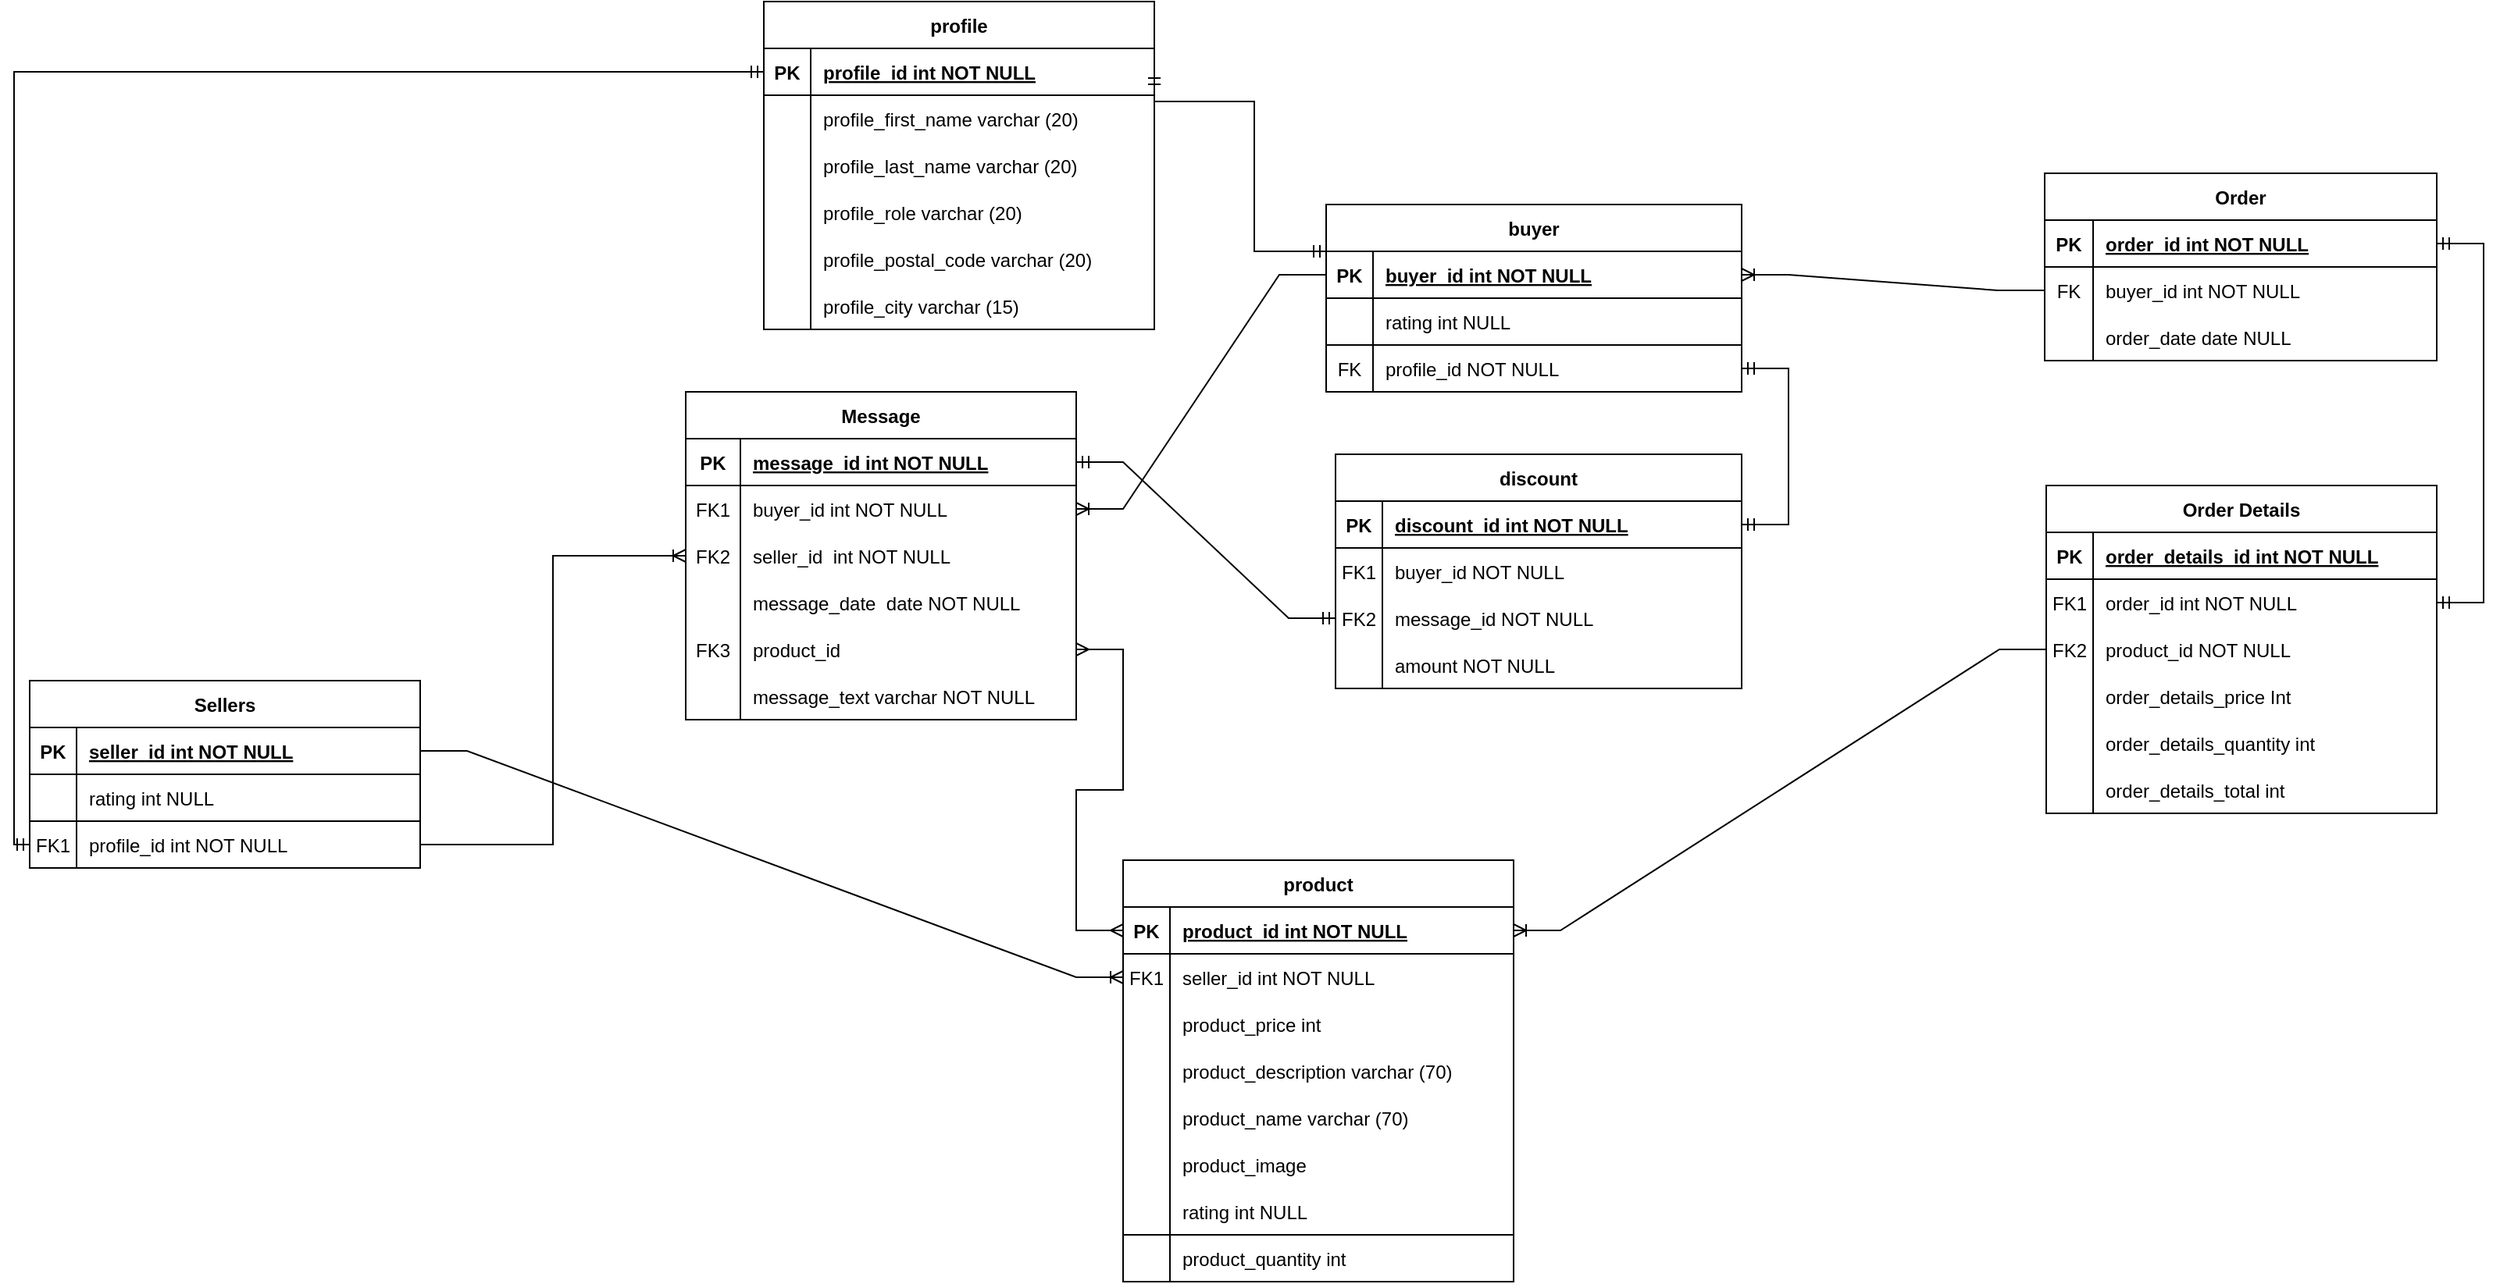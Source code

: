 <mxfile version="20.3.0" type="device"><diagram id="ewsd9okwAeG_0EDuQO_F" name="Page-1"><mxGraphModel dx="2234" dy="879" grid="1" gridSize="10" guides="1" tooltips="1" connect="1" arrows="1" fold="1" page="1" pageScale="1" pageWidth="850" pageHeight="1100" math="0" shadow="0" extFonts="Permanent Marker^https://fonts.googleapis.com/css?family=Permanent+Marker"><root><mxCell id="0"/><mxCell id="1" parent="0"/><mxCell id="FmV2JUPuPhBurT6Kv4lT-9" value="Sellers" style="shape=table;startSize=30;container=1;collapsible=1;childLayout=tableLayout;fixedRows=1;rowLines=0;fontStyle=1;align=center;resizeLast=1;" parent="1" vertex="1"><mxGeometry x="-270" y="505" width="250" height="120" as="geometry"/></mxCell><mxCell id="FmV2JUPuPhBurT6Kv4lT-10" value="" style="shape=partialRectangle;collapsible=0;dropTarget=0;pointerEvents=0;fillColor=none;points=[[0,0.5],[1,0.5]];portConstraint=eastwest;top=0;left=0;right=0;bottom=1;" parent="FmV2JUPuPhBurT6Kv4lT-9" vertex="1"><mxGeometry y="30" width="250" height="30" as="geometry"/></mxCell><mxCell id="FmV2JUPuPhBurT6Kv4lT-11" value="PK" style="shape=partialRectangle;overflow=hidden;connectable=0;fillColor=none;top=0;left=0;bottom=0;right=0;fontStyle=1;" parent="FmV2JUPuPhBurT6Kv4lT-10" vertex="1"><mxGeometry width="30" height="30" as="geometry"><mxRectangle width="30" height="30" as="alternateBounds"/></mxGeometry></mxCell><mxCell id="FmV2JUPuPhBurT6Kv4lT-12" value="seller_id int NOT NULL " style="shape=partialRectangle;overflow=hidden;connectable=0;fillColor=none;top=0;left=0;bottom=0;right=0;align=left;spacingLeft=6;fontStyle=5;" parent="FmV2JUPuPhBurT6Kv4lT-10" vertex="1"><mxGeometry x="30" width="220" height="30" as="geometry"><mxRectangle width="220" height="30" as="alternateBounds"/></mxGeometry></mxCell><mxCell id="vCNhQcTGJWgfDGZLUgyP-49" value="" style="shape=tableRow;horizontal=0;startSize=0;swimlaneHead=0;swimlaneBody=0;fillColor=none;collapsible=0;dropTarget=0;points=[[0,0.5],[1,0.5]];portConstraint=eastwest;top=0;left=0;right=0;bottom=1;" vertex="1" parent="FmV2JUPuPhBurT6Kv4lT-9"><mxGeometry y="60" width="250" height="30" as="geometry"/></mxCell><mxCell id="vCNhQcTGJWgfDGZLUgyP-50" value="" style="shape=partialRectangle;connectable=0;fillColor=none;top=0;left=0;bottom=0;right=0;fontStyle=1;overflow=hidden;" vertex="1" parent="vCNhQcTGJWgfDGZLUgyP-49"><mxGeometry width="30" height="30" as="geometry"><mxRectangle width="30" height="30" as="alternateBounds"/></mxGeometry></mxCell><mxCell id="vCNhQcTGJWgfDGZLUgyP-51" value="rating int NULL" style="shape=partialRectangle;connectable=0;fillColor=none;top=0;left=0;bottom=0;right=0;align=left;spacingLeft=6;fontStyle=0;overflow=hidden;" vertex="1" parent="vCNhQcTGJWgfDGZLUgyP-49"><mxGeometry x="30" width="220" height="30" as="geometry"><mxRectangle width="220" height="30" as="alternateBounds"/></mxGeometry></mxCell><mxCell id="FmV2JUPuPhBurT6Kv4lT-13" value="" style="shape=partialRectangle;collapsible=0;dropTarget=0;pointerEvents=0;fillColor=none;points=[[0,0.5],[1,0.5]];portConstraint=eastwest;top=0;left=0;right=0;bottom=0;" parent="FmV2JUPuPhBurT6Kv4lT-9" vertex="1"><mxGeometry y="90" width="250" height="30" as="geometry"/></mxCell><mxCell id="FmV2JUPuPhBurT6Kv4lT-14" value="FK1" style="shape=partialRectangle;overflow=hidden;connectable=0;fillColor=none;top=0;left=0;bottom=0;right=0;" parent="FmV2JUPuPhBurT6Kv4lT-13" vertex="1"><mxGeometry width="30" height="30" as="geometry"><mxRectangle width="30" height="30" as="alternateBounds"/></mxGeometry></mxCell><mxCell id="FmV2JUPuPhBurT6Kv4lT-15" value="profile_id int NOT NULL" style="shape=partialRectangle;overflow=hidden;connectable=0;fillColor=none;top=0;left=0;bottom=0;right=0;align=left;spacingLeft=6;" parent="FmV2JUPuPhBurT6Kv4lT-13" vertex="1"><mxGeometry x="30" width="220" height="30" as="geometry"><mxRectangle width="220" height="30" as="alternateBounds"/></mxGeometry></mxCell><mxCell id="FmV2JUPuPhBurT6Kv4lT-25" value="Order" style="shape=table;startSize=30;container=1;collapsible=1;childLayout=tableLayout;fixedRows=1;rowLines=0;fontStyle=1;align=center;resizeLast=1;" parent="1" vertex="1"><mxGeometry x="1020" y="180" width="251" height="120" as="geometry"/></mxCell><mxCell id="FmV2JUPuPhBurT6Kv4lT-26" value="" style="shape=partialRectangle;collapsible=0;dropTarget=0;pointerEvents=0;fillColor=none;points=[[0,0.5],[1,0.5]];portConstraint=eastwest;top=0;left=0;right=0;bottom=1;" parent="FmV2JUPuPhBurT6Kv4lT-25" vertex="1"><mxGeometry y="30" width="251" height="30" as="geometry"/></mxCell><mxCell id="FmV2JUPuPhBurT6Kv4lT-27" value="PK" style="shape=partialRectangle;overflow=hidden;connectable=0;fillColor=none;top=0;left=0;bottom=0;right=0;fontStyle=1;" parent="FmV2JUPuPhBurT6Kv4lT-26" vertex="1"><mxGeometry width="31" height="30" as="geometry"><mxRectangle width="31" height="30" as="alternateBounds"/></mxGeometry></mxCell><mxCell id="FmV2JUPuPhBurT6Kv4lT-28" value="order_id int NOT NULL " style="shape=partialRectangle;overflow=hidden;connectable=0;fillColor=none;top=0;left=0;bottom=0;right=0;align=left;spacingLeft=6;fontStyle=5;" parent="FmV2JUPuPhBurT6Kv4lT-26" vertex="1"><mxGeometry x="31" width="220" height="30" as="geometry"><mxRectangle width="220" height="30" as="alternateBounds"/></mxGeometry></mxCell><mxCell id="hmLyhS4PEvPMnuB25apa-54" value="" style="shape=tableRow;horizontal=0;startSize=0;swimlaneHead=0;swimlaneBody=0;fillColor=none;collapsible=0;dropTarget=0;points=[[0,0.5],[1,0.5]];portConstraint=eastwest;top=0;left=0;right=0;bottom=0;" parent="FmV2JUPuPhBurT6Kv4lT-25" vertex="1"><mxGeometry y="60" width="251" height="30" as="geometry"/></mxCell><mxCell id="hmLyhS4PEvPMnuB25apa-55" value="FK" style="shape=partialRectangle;connectable=0;fillColor=none;top=0;left=0;bottom=0;right=0;editable=1;overflow=hidden;" parent="hmLyhS4PEvPMnuB25apa-54" vertex="1"><mxGeometry width="31" height="30" as="geometry"><mxRectangle width="31" height="30" as="alternateBounds"/></mxGeometry></mxCell><mxCell id="hmLyhS4PEvPMnuB25apa-56" value="buyer_id int NOT NULL" style="shape=partialRectangle;connectable=0;fillColor=none;top=0;left=0;bottom=0;right=0;align=left;spacingLeft=6;overflow=hidden;" parent="hmLyhS4PEvPMnuB25apa-54" vertex="1"><mxGeometry x="31" width="220" height="30" as="geometry"><mxRectangle width="220" height="30" as="alternateBounds"/></mxGeometry></mxCell><mxCell id="FmV2JUPuPhBurT6Kv4lT-32" value="" style="shape=partialRectangle;collapsible=0;dropTarget=0;pointerEvents=0;fillColor=none;points=[[0,0.5],[1,0.5]];portConstraint=eastwest;top=0;left=0;right=0;bottom=0;" parent="FmV2JUPuPhBurT6Kv4lT-25" vertex="1"><mxGeometry y="90" width="251" height="30" as="geometry"/></mxCell><mxCell id="FmV2JUPuPhBurT6Kv4lT-33" value="" style="shape=partialRectangle;overflow=hidden;connectable=0;fillColor=none;top=0;left=0;bottom=0;right=0;" parent="FmV2JUPuPhBurT6Kv4lT-32" vertex="1"><mxGeometry width="31" height="30" as="geometry"><mxRectangle width="31" height="30" as="alternateBounds"/></mxGeometry></mxCell><mxCell id="FmV2JUPuPhBurT6Kv4lT-34" value="order_date date NULL" style="shape=partialRectangle;overflow=hidden;connectable=0;fillColor=none;top=0;left=0;bottom=0;right=0;align=left;spacingLeft=6;" parent="FmV2JUPuPhBurT6Kv4lT-32" vertex="1"><mxGeometry x="31" width="220" height="30" as="geometry"><mxRectangle width="220" height="30" as="alternateBounds"/></mxGeometry></mxCell><mxCell id="FmV2JUPuPhBurT6Kv4lT-35" value="buyer" style="shape=table;startSize=30;container=1;collapsible=1;childLayout=tableLayout;fixedRows=1;rowLines=0;fontStyle=1;align=center;resizeLast=1;" parent="1" vertex="1"><mxGeometry x="560" y="200" width="266" height="120" as="geometry"/></mxCell><mxCell id="FmV2JUPuPhBurT6Kv4lT-36" value="" style="shape=partialRectangle;collapsible=0;dropTarget=0;pointerEvents=0;fillColor=none;points=[[0,0.5],[1,0.5]];portConstraint=eastwest;top=0;left=0;right=0;bottom=1;" parent="FmV2JUPuPhBurT6Kv4lT-35" vertex="1"><mxGeometry y="30" width="266" height="30" as="geometry"/></mxCell><mxCell id="FmV2JUPuPhBurT6Kv4lT-37" value="PK" style="shape=partialRectangle;overflow=hidden;connectable=0;fillColor=none;top=0;left=0;bottom=0;right=0;fontStyle=1;" parent="FmV2JUPuPhBurT6Kv4lT-36" vertex="1"><mxGeometry width="30" height="30" as="geometry"><mxRectangle width="30" height="30" as="alternateBounds"/></mxGeometry></mxCell><mxCell id="FmV2JUPuPhBurT6Kv4lT-38" value="buyer_id int NOT NULL " style="shape=partialRectangle;overflow=hidden;connectable=0;fillColor=none;top=0;left=0;bottom=0;right=0;align=left;spacingLeft=6;fontStyle=5;" parent="FmV2JUPuPhBurT6Kv4lT-36" vertex="1"><mxGeometry x="30" width="236" height="30" as="geometry"><mxRectangle width="236" height="30" as="alternateBounds"/></mxGeometry></mxCell><mxCell id="vCNhQcTGJWgfDGZLUgyP-42" value="" style="shape=tableRow;horizontal=0;startSize=0;swimlaneHead=0;swimlaneBody=0;fillColor=none;collapsible=0;dropTarget=0;points=[[0,0.5],[1,0.5]];portConstraint=eastwest;top=0;left=0;right=0;bottom=1;" vertex="1" parent="FmV2JUPuPhBurT6Kv4lT-35"><mxGeometry y="60" width="266" height="30" as="geometry"/></mxCell><mxCell id="vCNhQcTGJWgfDGZLUgyP-43" value="" style="shape=partialRectangle;connectable=0;fillColor=none;top=0;left=0;bottom=0;right=0;fontStyle=1;overflow=hidden;" vertex="1" parent="vCNhQcTGJWgfDGZLUgyP-42"><mxGeometry width="30" height="30" as="geometry"><mxRectangle width="30" height="30" as="alternateBounds"/></mxGeometry></mxCell><mxCell id="vCNhQcTGJWgfDGZLUgyP-44" value="rating int NULL" style="shape=partialRectangle;connectable=0;fillColor=none;top=0;left=0;bottom=0;right=0;align=left;spacingLeft=6;fontStyle=0;overflow=hidden;" vertex="1" parent="vCNhQcTGJWgfDGZLUgyP-42"><mxGeometry x="30" width="236" height="30" as="geometry"><mxRectangle width="236" height="30" as="alternateBounds"/></mxGeometry></mxCell><mxCell id="hmLyhS4PEvPMnuB25apa-35" value="" style="shape=tableRow;horizontal=0;startSize=0;swimlaneHead=0;swimlaneBody=0;fillColor=none;collapsible=0;dropTarget=0;points=[[0,0.5],[1,0.5]];portConstraint=eastwest;top=0;left=0;right=0;bottom=0;" parent="FmV2JUPuPhBurT6Kv4lT-35" vertex="1"><mxGeometry y="90" width="266" height="30" as="geometry"/></mxCell><mxCell id="hmLyhS4PEvPMnuB25apa-36" value="FK" style="shape=partialRectangle;connectable=0;fillColor=none;top=0;left=0;bottom=0;right=0;fontStyle=0;overflow=hidden;" parent="hmLyhS4PEvPMnuB25apa-35" vertex="1"><mxGeometry width="30" height="30" as="geometry"><mxRectangle width="30" height="30" as="alternateBounds"/></mxGeometry></mxCell><mxCell id="hmLyhS4PEvPMnuB25apa-37" value="profile_id NOT NULL" style="shape=partialRectangle;connectable=0;fillColor=none;top=0;left=0;bottom=0;right=0;align=left;spacingLeft=6;fontStyle=0;overflow=hidden;" parent="hmLyhS4PEvPMnuB25apa-35" vertex="1"><mxGeometry x="30" width="236" height="30" as="geometry"><mxRectangle width="236" height="30" as="alternateBounds"/></mxGeometry></mxCell><mxCell id="FmV2JUPuPhBurT6Kv4lT-42" value="product" style="shape=table;startSize=30;container=1;collapsible=1;childLayout=tableLayout;fixedRows=1;rowLines=0;fontStyle=1;align=center;resizeLast=1;" parent="1" vertex="1"><mxGeometry x="430" y="620" width="250" height="270" as="geometry"/></mxCell><mxCell id="FmV2JUPuPhBurT6Kv4lT-43" value="" style="shape=partialRectangle;collapsible=0;dropTarget=0;pointerEvents=0;fillColor=none;points=[[0,0.5],[1,0.5]];portConstraint=eastwest;top=0;left=0;right=0;bottom=1;" parent="FmV2JUPuPhBurT6Kv4lT-42" vertex="1"><mxGeometry y="30" width="250" height="30" as="geometry"/></mxCell><mxCell id="FmV2JUPuPhBurT6Kv4lT-44" value="PK" style="shape=partialRectangle;overflow=hidden;connectable=0;fillColor=none;top=0;left=0;bottom=0;right=0;fontStyle=1;" parent="FmV2JUPuPhBurT6Kv4lT-43" vertex="1"><mxGeometry width="30" height="30" as="geometry"><mxRectangle width="30" height="30" as="alternateBounds"/></mxGeometry></mxCell><mxCell id="FmV2JUPuPhBurT6Kv4lT-45" value="product_id int NOT NULL " style="shape=partialRectangle;overflow=hidden;connectable=0;fillColor=none;top=0;left=0;bottom=0;right=0;align=left;spacingLeft=6;fontStyle=5;" parent="FmV2JUPuPhBurT6Kv4lT-43" vertex="1"><mxGeometry x="30" width="220" height="30" as="geometry"><mxRectangle width="220" height="30" as="alternateBounds"/></mxGeometry></mxCell><mxCell id="FmV2JUPuPhBurT6Kv4lT-46" value="" style="shape=partialRectangle;collapsible=0;dropTarget=0;pointerEvents=0;fillColor=none;points=[[0,0.5],[1,0.5]];portConstraint=eastwest;top=0;left=0;right=0;bottom=0;" parent="FmV2JUPuPhBurT6Kv4lT-42" vertex="1"><mxGeometry y="60" width="250" height="30" as="geometry"/></mxCell><mxCell id="FmV2JUPuPhBurT6Kv4lT-47" value="FK1" style="shape=partialRectangle;overflow=hidden;connectable=0;fillColor=none;top=0;left=0;bottom=0;right=0;" parent="FmV2JUPuPhBurT6Kv4lT-46" vertex="1"><mxGeometry width="30" height="30" as="geometry"><mxRectangle width="30" height="30" as="alternateBounds"/></mxGeometry></mxCell><mxCell id="FmV2JUPuPhBurT6Kv4lT-48" value="seller_id int NOT NULL" style="shape=partialRectangle;overflow=hidden;connectable=0;fillColor=none;top=0;left=0;bottom=0;right=0;align=left;spacingLeft=6;" parent="FmV2JUPuPhBurT6Kv4lT-46" vertex="1"><mxGeometry x="30" width="220" height="30" as="geometry"><mxRectangle width="220" height="30" as="alternateBounds"/></mxGeometry></mxCell><mxCell id="FmV2JUPuPhBurT6Kv4lT-82" value="" style="shape=tableRow;horizontal=0;startSize=0;swimlaneHead=0;swimlaneBody=0;fillColor=none;collapsible=0;dropTarget=0;points=[[0,0.5],[1,0.5]];portConstraint=eastwest;top=0;left=0;right=0;bottom=0;" parent="FmV2JUPuPhBurT6Kv4lT-42" vertex="1"><mxGeometry y="90" width="250" height="30" as="geometry"/></mxCell><mxCell id="FmV2JUPuPhBurT6Kv4lT-83" value="" style="shape=partialRectangle;connectable=0;fillColor=none;top=0;left=0;bottom=0;right=0;editable=1;overflow=hidden;" parent="FmV2JUPuPhBurT6Kv4lT-82" vertex="1"><mxGeometry width="30" height="30" as="geometry"><mxRectangle width="30" height="30" as="alternateBounds"/></mxGeometry></mxCell><mxCell id="FmV2JUPuPhBurT6Kv4lT-84" value="product_price int" style="shape=partialRectangle;connectable=0;fillColor=none;top=0;left=0;bottom=0;right=0;align=left;spacingLeft=6;overflow=hidden;" parent="FmV2JUPuPhBurT6Kv4lT-82" vertex="1"><mxGeometry x="30" width="220" height="30" as="geometry"><mxRectangle width="220" height="30" as="alternateBounds"/></mxGeometry></mxCell><mxCell id="FmV2JUPuPhBurT6Kv4lT-67" value="" style="shape=tableRow;horizontal=0;startSize=0;swimlaneHead=0;swimlaneBody=0;fillColor=none;collapsible=0;dropTarget=0;points=[[0,0.5],[1,0.5]];portConstraint=eastwest;top=0;left=0;right=0;bottom=0;" parent="FmV2JUPuPhBurT6Kv4lT-42" vertex="1"><mxGeometry y="120" width="250" height="30" as="geometry"/></mxCell><mxCell id="FmV2JUPuPhBurT6Kv4lT-68" value="" style="shape=partialRectangle;connectable=0;fillColor=none;top=0;left=0;bottom=0;right=0;editable=1;overflow=hidden;" parent="FmV2JUPuPhBurT6Kv4lT-67" vertex="1"><mxGeometry width="30" height="30" as="geometry"><mxRectangle width="30" height="30" as="alternateBounds"/></mxGeometry></mxCell><mxCell id="FmV2JUPuPhBurT6Kv4lT-69" value="product_description varchar (70)" style="shape=partialRectangle;connectable=0;fillColor=none;top=0;left=0;bottom=0;right=0;align=left;spacingLeft=6;overflow=hidden;" parent="FmV2JUPuPhBurT6Kv4lT-67" vertex="1"><mxGeometry x="30" width="220" height="30" as="geometry"><mxRectangle width="220" height="30" as="alternateBounds"/></mxGeometry></mxCell><mxCell id="FmV2JUPuPhBurT6Kv4lT-70" value="" style="shape=tableRow;horizontal=0;startSize=0;swimlaneHead=0;swimlaneBody=0;fillColor=none;collapsible=0;dropTarget=0;points=[[0,0.5],[1,0.5]];portConstraint=eastwest;top=0;left=0;right=0;bottom=0;" parent="FmV2JUPuPhBurT6Kv4lT-42" vertex="1"><mxGeometry y="150" width="250" height="30" as="geometry"/></mxCell><mxCell id="FmV2JUPuPhBurT6Kv4lT-71" value="" style="shape=partialRectangle;connectable=0;fillColor=none;top=0;left=0;bottom=0;right=0;editable=1;overflow=hidden;" parent="FmV2JUPuPhBurT6Kv4lT-70" vertex="1"><mxGeometry width="30" height="30" as="geometry"><mxRectangle width="30" height="30" as="alternateBounds"/></mxGeometry></mxCell><mxCell id="FmV2JUPuPhBurT6Kv4lT-72" value="product_name varchar (70)" style="shape=partialRectangle;connectable=0;fillColor=none;top=0;left=0;bottom=0;right=0;align=left;spacingLeft=6;overflow=hidden;" parent="FmV2JUPuPhBurT6Kv4lT-70" vertex="1"><mxGeometry x="30" width="220" height="30" as="geometry"><mxRectangle width="220" height="30" as="alternateBounds"/></mxGeometry></mxCell><mxCell id="FmV2JUPuPhBurT6Kv4lT-88" value="" style="shape=tableRow;horizontal=0;startSize=0;swimlaneHead=0;swimlaneBody=0;fillColor=none;collapsible=0;dropTarget=0;points=[[0,0.5],[1,0.5]];portConstraint=eastwest;top=0;left=0;right=0;bottom=0;" parent="FmV2JUPuPhBurT6Kv4lT-42" vertex="1"><mxGeometry y="180" width="250" height="30" as="geometry"/></mxCell><mxCell id="FmV2JUPuPhBurT6Kv4lT-89" value="" style="shape=partialRectangle;connectable=0;fillColor=none;top=0;left=0;bottom=0;right=0;editable=1;overflow=hidden;" parent="FmV2JUPuPhBurT6Kv4lT-88" vertex="1"><mxGeometry width="30" height="30" as="geometry"><mxRectangle width="30" height="30" as="alternateBounds"/></mxGeometry></mxCell><mxCell id="FmV2JUPuPhBurT6Kv4lT-90" value="product_image" style="shape=partialRectangle;connectable=0;fillColor=none;top=0;left=0;bottom=0;right=0;align=left;spacingLeft=6;overflow=hidden;" parent="FmV2JUPuPhBurT6Kv4lT-88" vertex="1"><mxGeometry x="30" width="220" height="30" as="geometry"><mxRectangle width="220" height="30" as="alternateBounds"/></mxGeometry></mxCell><mxCell id="vCNhQcTGJWgfDGZLUgyP-52" value="" style="shape=tableRow;horizontal=0;startSize=0;swimlaneHead=0;swimlaneBody=0;fillColor=none;collapsible=0;dropTarget=0;points=[[0,0.5],[1,0.5]];portConstraint=eastwest;top=0;left=0;right=0;bottom=1;" vertex="1" parent="FmV2JUPuPhBurT6Kv4lT-42"><mxGeometry y="210" width="250" height="30" as="geometry"/></mxCell><mxCell id="vCNhQcTGJWgfDGZLUgyP-53" value="" style="shape=partialRectangle;connectable=0;fillColor=none;top=0;left=0;bottom=0;right=0;fontStyle=1;overflow=hidden;" vertex="1" parent="vCNhQcTGJWgfDGZLUgyP-52"><mxGeometry width="30" height="30" as="geometry"><mxRectangle width="30" height="30" as="alternateBounds"/></mxGeometry></mxCell><mxCell id="vCNhQcTGJWgfDGZLUgyP-54" value="rating int NULL" style="shape=partialRectangle;connectable=0;fillColor=none;top=0;left=0;bottom=0;right=0;align=left;spacingLeft=6;fontStyle=0;overflow=hidden;" vertex="1" parent="vCNhQcTGJWgfDGZLUgyP-52"><mxGeometry x="30" width="220" height="30" as="geometry"><mxRectangle width="220" height="30" as="alternateBounds"/></mxGeometry></mxCell><mxCell id="FmV2JUPuPhBurT6Kv4lT-102" value="" style="shape=tableRow;horizontal=0;startSize=0;swimlaneHead=0;swimlaneBody=0;fillColor=none;collapsible=0;dropTarget=0;points=[[0,0.5],[1,0.5]];portConstraint=eastwest;top=0;left=0;right=0;bottom=0;" parent="FmV2JUPuPhBurT6Kv4lT-42" vertex="1"><mxGeometry y="240" width="250" height="30" as="geometry"/></mxCell><mxCell id="FmV2JUPuPhBurT6Kv4lT-103" value="" style="shape=partialRectangle;connectable=0;fillColor=none;top=0;left=0;bottom=0;right=0;editable=1;overflow=hidden;" parent="FmV2JUPuPhBurT6Kv4lT-102" vertex="1"><mxGeometry width="30" height="30" as="geometry"><mxRectangle width="30" height="30" as="alternateBounds"/></mxGeometry></mxCell><mxCell id="FmV2JUPuPhBurT6Kv4lT-104" value="product_quantity int" style="shape=partialRectangle;connectable=0;fillColor=none;top=0;left=0;bottom=0;right=0;align=left;spacingLeft=6;overflow=hidden;" parent="FmV2JUPuPhBurT6Kv4lT-102" vertex="1"><mxGeometry x="30" width="220" height="30" as="geometry"><mxRectangle width="220" height="30" as="alternateBounds"/></mxGeometry></mxCell><mxCell id="FmV2JUPuPhBurT6Kv4lT-52" value="profile" style="shape=table;startSize=30;container=1;collapsible=1;childLayout=tableLayout;fixedRows=1;rowLines=0;fontStyle=1;align=center;resizeLast=1;" parent="1" vertex="1"><mxGeometry x="200" y="70" width="250" height="210" as="geometry"/></mxCell><mxCell id="FmV2JUPuPhBurT6Kv4lT-53" value="" style="shape=partialRectangle;collapsible=0;dropTarget=0;pointerEvents=0;fillColor=none;points=[[0,0.5],[1,0.5]];portConstraint=eastwest;top=0;left=0;right=0;bottom=1;" parent="FmV2JUPuPhBurT6Kv4lT-52" vertex="1"><mxGeometry y="30" width="250" height="30" as="geometry"/></mxCell><mxCell id="FmV2JUPuPhBurT6Kv4lT-54" value="PK" style="shape=partialRectangle;overflow=hidden;connectable=0;fillColor=none;top=0;left=0;bottom=0;right=0;fontStyle=1;" parent="FmV2JUPuPhBurT6Kv4lT-53" vertex="1"><mxGeometry width="30" height="30" as="geometry"><mxRectangle width="30" height="30" as="alternateBounds"/></mxGeometry></mxCell><mxCell id="FmV2JUPuPhBurT6Kv4lT-55" value="profile_id int NOT NULL " style="shape=partialRectangle;overflow=hidden;connectable=0;fillColor=none;top=0;left=0;bottom=0;right=0;align=left;spacingLeft=6;fontStyle=5;" parent="FmV2JUPuPhBurT6Kv4lT-53" vertex="1"><mxGeometry x="30" width="220" height="30" as="geometry"><mxRectangle width="220" height="30" as="alternateBounds"/></mxGeometry></mxCell><mxCell id="FmV2JUPuPhBurT6Kv4lT-56" value="" style="shape=partialRectangle;collapsible=0;dropTarget=0;pointerEvents=0;fillColor=none;points=[[0,0.5],[1,0.5]];portConstraint=eastwest;top=0;left=0;right=0;bottom=0;" parent="FmV2JUPuPhBurT6Kv4lT-52" vertex="1"><mxGeometry y="60" width="250" height="30" as="geometry"/></mxCell><mxCell id="FmV2JUPuPhBurT6Kv4lT-57" value="" style="shape=partialRectangle;overflow=hidden;connectable=0;fillColor=none;top=0;left=0;bottom=0;right=0;" parent="FmV2JUPuPhBurT6Kv4lT-56" vertex="1"><mxGeometry width="30" height="30" as="geometry"><mxRectangle width="30" height="30" as="alternateBounds"/></mxGeometry></mxCell><mxCell id="FmV2JUPuPhBurT6Kv4lT-58" value="profile_first_name varchar (20)" style="shape=partialRectangle;overflow=hidden;connectable=0;fillColor=none;top=0;left=0;bottom=0;right=0;align=left;spacingLeft=6;" parent="FmV2JUPuPhBurT6Kv4lT-56" vertex="1"><mxGeometry x="30" width="220" height="30" as="geometry"><mxRectangle width="220" height="30" as="alternateBounds"/></mxGeometry></mxCell><mxCell id="9uJ84_MH_iATiT-Q56_L-17" value="" style="shape=tableRow;horizontal=0;startSize=0;swimlaneHead=0;swimlaneBody=0;fillColor=none;collapsible=0;dropTarget=0;points=[[0,0.5],[1,0.5]];portConstraint=eastwest;top=0;left=0;right=0;bottom=0;" parent="FmV2JUPuPhBurT6Kv4lT-52" vertex="1"><mxGeometry y="90" width="250" height="30" as="geometry"/></mxCell><mxCell id="9uJ84_MH_iATiT-Q56_L-18" value="" style="shape=partialRectangle;connectable=0;fillColor=none;top=0;left=0;bottom=0;right=0;editable=1;overflow=hidden;" parent="9uJ84_MH_iATiT-Q56_L-17" vertex="1"><mxGeometry width="30" height="30" as="geometry"><mxRectangle width="30" height="30" as="alternateBounds"/></mxGeometry></mxCell><mxCell id="9uJ84_MH_iATiT-Q56_L-19" value="profile_last_name varchar (20)" style="shape=partialRectangle;connectable=0;fillColor=none;top=0;left=0;bottom=0;right=0;align=left;spacingLeft=6;overflow=hidden;" parent="9uJ84_MH_iATiT-Q56_L-17" vertex="1"><mxGeometry x="30" width="220" height="30" as="geometry"><mxRectangle width="220" height="30" as="alternateBounds"/></mxGeometry></mxCell><mxCell id="FmV2JUPuPhBurT6Kv4lT-59" value="" style="shape=partialRectangle;collapsible=0;dropTarget=0;pointerEvents=0;fillColor=none;points=[[0,0.5],[1,0.5]];portConstraint=eastwest;top=0;left=0;right=0;bottom=0;" parent="FmV2JUPuPhBurT6Kv4lT-52" vertex="1"><mxGeometry y="120" width="250" height="30" as="geometry"/></mxCell><mxCell id="FmV2JUPuPhBurT6Kv4lT-60" value="" style="shape=partialRectangle;overflow=hidden;connectable=0;fillColor=none;top=0;left=0;bottom=0;right=0;" parent="FmV2JUPuPhBurT6Kv4lT-59" vertex="1"><mxGeometry width="30" height="30" as="geometry"><mxRectangle width="30" height="30" as="alternateBounds"/></mxGeometry></mxCell><mxCell id="FmV2JUPuPhBurT6Kv4lT-61" value="profile_role varchar (20)" style="shape=partialRectangle;overflow=hidden;connectable=0;fillColor=none;top=0;left=0;bottom=0;right=0;align=left;spacingLeft=6;" parent="FmV2JUPuPhBurT6Kv4lT-59" vertex="1"><mxGeometry x="30" width="220" height="30" as="geometry"><mxRectangle width="220" height="30" as="alternateBounds"/></mxGeometry></mxCell><mxCell id="FmV2JUPuPhBurT6Kv4lT-79" value="" style="shape=tableRow;horizontal=0;startSize=0;swimlaneHead=0;swimlaneBody=0;fillColor=none;collapsible=0;dropTarget=0;points=[[0,0.5],[1,0.5]];portConstraint=eastwest;top=0;left=0;right=0;bottom=0;" parent="FmV2JUPuPhBurT6Kv4lT-52" vertex="1"><mxGeometry y="150" width="250" height="30" as="geometry"/></mxCell><mxCell id="FmV2JUPuPhBurT6Kv4lT-80" value="" style="shape=partialRectangle;connectable=0;fillColor=none;top=0;left=0;bottom=0;right=0;editable=1;overflow=hidden;" parent="FmV2JUPuPhBurT6Kv4lT-79" vertex="1"><mxGeometry width="30" height="30" as="geometry"><mxRectangle width="30" height="30" as="alternateBounds"/></mxGeometry></mxCell><mxCell id="FmV2JUPuPhBurT6Kv4lT-81" value="profile_postal_code varchar (20)" style="shape=partialRectangle;connectable=0;fillColor=none;top=0;left=0;bottom=0;right=0;align=left;spacingLeft=6;overflow=hidden;" parent="FmV2JUPuPhBurT6Kv4lT-79" vertex="1"><mxGeometry x="30" width="220" height="30" as="geometry"><mxRectangle width="220" height="30" as="alternateBounds"/></mxGeometry></mxCell><mxCell id="FmV2JUPuPhBurT6Kv4lT-96" value="" style="shape=tableRow;horizontal=0;startSize=0;swimlaneHead=0;swimlaneBody=0;fillColor=none;collapsible=0;dropTarget=0;points=[[0,0.5],[1,0.5]];portConstraint=eastwest;top=0;left=0;right=0;bottom=0;" parent="FmV2JUPuPhBurT6Kv4lT-52" vertex="1"><mxGeometry y="180" width="250" height="30" as="geometry"/></mxCell><mxCell id="FmV2JUPuPhBurT6Kv4lT-97" value="" style="shape=partialRectangle;connectable=0;fillColor=none;top=0;left=0;bottom=0;right=0;editable=1;overflow=hidden;" parent="FmV2JUPuPhBurT6Kv4lT-96" vertex="1"><mxGeometry width="30" height="30" as="geometry"><mxRectangle width="30" height="30" as="alternateBounds"/></mxGeometry></mxCell><mxCell id="FmV2JUPuPhBurT6Kv4lT-98" value="profile_city varchar (15)" style="shape=partialRectangle;connectable=0;fillColor=none;top=0;left=0;bottom=0;right=0;align=left;spacingLeft=6;overflow=hidden;" parent="FmV2JUPuPhBurT6Kv4lT-96" vertex="1"><mxGeometry x="30" width="220" height="30" as="geometry"><mxRectangle width="220" height="30" as="alternateBounds"/></mxGeometry></mxCell><mxCell id="hmLyhS4PEvPMnuB25apa-2" value="Message" style="shape=table;startSize=30;container=1;collapsible=1;childLayout=tableLayout;fixedRows=1;rowLines=0;fontStyle=1;align=center;resizeLast=1;" parent="1" vertex="1"><mxGeometry x="150" y="320" width="250" height="210" as="geometry"/></mxCell><mxCell id="hmLyhS4PEvPMnuB25apa-3" value="" style="shape=partialRectangle;collapsible=0;dropTarget=0;pointerEvents=0;fillColor=none;points=[[0,0.5],[1,0.5]];portConstraint=eastwest;top=0;left=0;right=0;bottom=1;" parent="hmLyhS4PEvPMnuB25apa-2" vertex="1"><mxGeometry y="30" width="250" height="30" as="geometry"/></mxCell><mxCell id="hmLyhS4PEvPMnuB25apa-4" value="PK" style="shape=partialRectangle;overflow=hidden;connectable=0;fillColor=none;top=0;left=0;bottom=0;right=0;fontStyle=1;" parent="hmLyhS4PEvPMnuB25apa-3" vertex="1"><mxGeometry width="35" height="30" as="geometry"><mxRectangle width="35" height="30" as="alternateBounds"/></mxGeometry></mxCell><mxCell id="hmLyhS4PEvPMnuB25apa-5" value="message_id int NOT NULL " style="shape=partialRectangle;overflow=hidden;connectable=0;fillColor=none;top=0;left=0;bottom=0;right=0;align=left;spacingLeft=6;fontStyle=5;" parent="hmLyhS4PEvPMnuB25apa-3" vertex="1"><mxGeometry x="35" width="215" height="30" as="geometry"><mxRectangle width="215" height="30" as="alternateBounds"/></mxGeometry></mxCell><mxCell id="hmLyhS4PEvPMnuB25apa-6" value="" style="shape=partialRectangle;collapsible=0;dropTarget=0;pointerEvents=0;fillColor=none;points=[[0,0.5],[1,0.5]];portConstraint=eastwest;top=0;left=0;right=0;bottom=0;" parent="hmLyhS4PEvPMnuB25apa-2" vertex="1"><mxGeometry y="60" width="250" height="30" as="geometry"/></mxCell><mxCell id="hmLyhS4PEvPMnuB25apa-7" value="FK1" style="shape=partialRectangle;overflow=hidden;connectable=0;fillColor=none;top=0;left=0;bottom=0;right=0;" parent="hmLyhS4PEvPMnuB25apa-6" vertex="1"><mxGeometry width="35" height="30" as="geometry"><mxRectangle width="35" height="30" as="alternateBounds"/></mxGeometry></mxCell><mxCell id="hmLyhS4PEvPMnuB25apa-8" value="buyer_id int NOT NULL" style="shape=partialRectangle;overflow=hidden;connectable=0;fillColor=none;top=0;left=0;bottom=0;right=0;align=left;spacingLeft=6;" parent="hmLyhS4PEvPMnuB25apa-6" vertex="1"><mxGeometry x="35" width="215" height="30" as="geometry"><mxRectangle width="215" height="30" as="alternateBounds"/></mxGeometry></mxCell><mxCell id="hmLyhS4PEvPMnuB25apa-9" value="" style="shape=partialRectangle;collapsible=0;dropTarget=0;pointerEvents=0;fillColor=none;points=[[0,0.5],[1,0.5]];portConstraint=eastwest;top=0;left=0;right=0;bottom=0;" parent="hmLyhS4PEvPMnuB25apa-2" vertex="1"><mxGeometry y="90" width="250" height="30" as="geometry"/></mxCell><mxCell id="hmLyhS4PEvPMnuB25apa-10" value="FK2" style="shape=partialRectangle;overflow=hidden;connectable=0;fillColor=none;top=0;left=0;bottom=0;right=0;" parent="hmLyhS4PEvPMnuB25apa-9" vertex="1"><mxGeometry width="35" height="30" as="geometry"><mxRectangle width="35" height="30" as="alternateBounds"/></mxGeometry></mxCell><mxCell id="hmLyhS4PEvPMnuB25apa-11" value="seller_id  int NOT NULL" style="shape=partialRectangle;overflow=hidden;connectable=0;fillColor=none;top=0;left=0;bottom=0;right=0;align=left;spacingLeft=6;" parent="hmLyhS4PEvPMnuB25apa-9" vertex="1"><mxGeometry x="35" width="215" height="30" as="geometry"><mxRectangle width="215" height="30" as="alternateBounds"/></mxGeometry></mxCell><mxCell id="hmLyhS4PEvPMnuB25apa-26" value="" style="shape=tableRow;horizontal=0;startSize=0;swimlaneHead=0;swimlaneBody=0;fillColor=none;collapsible=0;dropTarget=0;points=[[0,0.5],[1,0.5]];portConstraint=eastwest;top=0;left=0;right=0;bottom=0;" parent="hmLyhS4PEvPMnuB25apa-2" vertex="1"><mxGeometry y="120" width="250" height="30" as="geometry"/></mxCell><mxCell id="hmLyhS4PEvPMnuB25apa-27" value="" style="shape=partialRectangle;connectable=0;fillColor=none;top=0;left=0;bottom=0;right=0;editable=1;overflow=hidden;" parent="hmLyhS4PEvPMnuB25apa-26" vertex="1"><mxGeometry width="35" height="30" as="geometry"><mxRectangle width="35" height="30" as="alternateBounds"/></mxGeometry></mxCell><mxCell id="hmLyhS4PEvPMnuB25apa-28" value="message_date  date NOT NULL" style="shape=partialRectangle;connectable=0;fillColor=none;top=0;left=0;bottom=0;right=0;align=left;spacingLeft=6;overflow=hidden;" parent="hmLyhS4PEvPMnuB25apa-26" vertex="1"><mxGeometry x="35" width="215" height="30" as="geometry"><mxRectangle width="215" height="30" as="alternateBounds"/></mxGeometry></mxCell><mxCell id="9uJ84_MH_iATiT-Q56_L-21" value="" style="shape=tableRow;horizontal=0;startSize=0;swimlaneHead=0;swimlaneBody=0;fillColor=none;collapsible=0;dropTarget=0;points=[[0,0.5],[1,0.5]];portConstraint=eastwest;top=0;left=0;right=0;bottom=0;" parent="hmLyhS4PEvPMnuB25apa-2" vertex="1"><mxGeometry y="150" width="250" height="30" as="geometry"/></mxCell><mxCell id="9uJ84_MH_iATiT-Q56_L-22" value="FK3" style="shape=partialRectangle;connectable=0;fillColor=none;top=0;left=0;bottom=0;right=0;editable=1;overflow=hidden;" parent="9uJ84_MH_iATiT-Q56_L-21" vertex="1"><mxGeometry width="35" height="30" as="geometry"><mxRectangle width="35" height="30" as="alternateBounds"/></mxGeometry></mxCell><mxCell id="9uJ84_MH_iATiT-Q56_L-23" value="product_id" style="shape=partialRectangle;connectable=0;fillColor=none;top=0;left=0;bottom=0;right=0;align=left;spacingLeft=6;overflow=hidden;" parent="9uJ84_MH_iATiT-Q56_L-21" vertex="1"><mxGeometry x="35" width="215" height="30" as="geometry"><mxRectangle width="215" height="30" as="alternateBounds"/></mxGeometry></mxCell><mxCell id="9uJ84_MH_iATiT-Q56_L-4" value="" style="shape=tableRow;horizontal=0;startSize=0;swimlaneHead=0;swimlaneBody=0;fillColor=none;collapsible=0;dropTarget=0;points=[[0,0.5],[1,0.5]];portConstraint=eastwest;top=0;left=0;right=0;bottom=0;" parent="hmLyhS4PEvPMnuB25apa-2" vertex="1"><mxGeometry y="180" width="250" height="30" as="geometry"/></mxCell><mxCell id="9uJ84_MH_iATiT-Q56_L-5" value="" style="shape=partialRectangle;connectable=0;fillColor=none;top=0;left=0;bottom=0;right=0;editable=1;overflow=hidden;" parent="9uJ84_MH_iATiT-Q56_L-4" vertex="1"><mxGeometry width="35" height="30" as="geometry"><mxRectangle width="35" height="30" as="alternateBounds"/></mxGeometry></mxCell><mxCell id="9uJ84_MH_iATiT-Q56_L-6" value="message_text varchar NOT NULL" style="shape=partialRectangle;connectable=0;fillColor=none;top=0;left=0;bottom=0;right=0;align=left;spacingLeft=6;overflow=hidden;" parent="9uJ84_MH_iATiT-Q56_L-4" vertex="1"><mxGeometry x="35" width="215" height="30" as="geometry"><mxRectangle width="215" height="30" as="alternateBounds"/></mxGeometry></mxCell><mxCell id="FmV2JUPuPhBurT6Kv4lT-93" value="" style="edgeStyle=orthogonalEdgeStyle;fontSize=12;html=1;endArrow=ERmandOne;startArrow=ERmandOne;rounded=0;exitX=0;exitY=0.5;exitDx=0;exitDy=0;entryX=0;entryY=0.5;entryDx=0;entryDy=0;" parent="1" source="FmV2JUPuPhBurT6Kv4lT-13" target="FmV2JUPuPhBurT6Kv4lT-53" edge="1"><mxGeometry width="100" height="100" relative="1" as="geometry"><mxPoint x="244" y="260" as="sourcePoint"/><mxPoint x="224" y="145" as="targetPoint"/></mxGeometry></mxCell><mxCell id="FmV2JUPuPhBurT6Kv4lT-94" value="" style="edgeStyle=orthogonalEdgeStyle;fontSize=12;html=1;endArrow=ERmandOne;startArrow=ERmandOne;rounded=0;entryX=1;entryY=0.5;entryDx=0;entryDy=0;" parent="1" source="FmV2JUPuPhBurT6Kv4lT-35" target="FmV2JUPuPhBurT6Kv4lT-53" edge="1"><mxGeometry width="100" height="100" relative="1" as="geometry"><mxPoint x="344" y="344" as="sourcePoint"/><mxPoint x="544" y="70" as="targetPoint"/><Array as="points"><mxPoint x="514" y="230"/><mxPoint x="514" y="134"/><mxPoint x="450" y="134"/></Array></mxGeometry></mxCell><mxCell id="hmLyhS4PEvPMnuB25apa-52" value="" style="edgeStyle=entityRelationEdgeStyle;fontSize=12;html=1;endArrow=ERoneToMany;rounded=0;entryX=1;entryY=0.5;entryDx=0;entryDy=0;exitX=0;exitY=0.5;exitDx=0;exitDy=0;" parent="1" source="FmV2JUPuPhBurT6Kv4lT-36" target="hmLyhS4PEvPMnuB25apa-6" edge="1"><mxGeometry width="100" height="100" relative="1" as="geometry"><mxPoint x="604" y="430" as="sourcePoint"/><mxPoint x="684" y="420" as="targetPoint"/></mxGeometry></mxCell><mxCell id="hmLyhS4PEvPMnuB25apa-53" value="" style="edgeStyle=orthogonalEdgeStyle;fontSize=12;html=1;endArrow=ERoneToMany;rounded=0;entryX=0;entryY=0.5;entryDx=0;entryDy=0;exitX=1;exitY=0.5;exitDx=0;exitDy=0;" parent="1" source="FmV2JUPuPhBurT6Kv4lT-13" target="hmLyhS4PEvPMnuB25apa-9" edge="1"><mxGeometry width="100" height="100" relative="1" as="geometry"><mxPoint x="144.0" y="340" as="sourcePoint"/><mxPoint x="-186" y="675.99" as="targetPoint"/></mxGeometry></mxCell><mxCell id="FmV2JUPuPhBurT6Kv4lT-111" value="Order Details" style="shape=table;startSize=30;container=1;collapsible=1;childLayout=tableLayout;fixedRows=1;rowLines=0;fontStyle=1;align=center;resizeLast=1;" parent="1" vertex="1"><mxGeometry x="1021" y="380" width="250" height="210" as="geometry"/></mxCell><mxCell id="FmV2JUPuPhBurT6Kv4lT-112" value="" style="shape=partialRectangle;collapsible=0;dropTarget=0;pointerEvents=0;fillColor=none;points=[[0,0.5],[1,0.5]];portConstraint=eastwest;top=0;left=0;right=0;bottom=1;" parent="FmV2JUPuPhBurT6Kv4lT-111" vertex="1"><mxGeometry y="30" width="250" height="30" as="geometry"/></mxCell><mxCell id="FmV2JUPuPhBurT6Kv4lT-113" value="PK" style="shape=partialRectangle;overflow=hidden;connectable=0;fillColor=none;top=0;left=0;bottom=0;right=0;fontStyle=1;" parent="FmV2JUPuPhBurT6Kv4lT-112" vertex="1"><mxGeometry width="30" height="30" as="geometry"><mxRectangle width="30" height="30" as="alternateBounds"/></mxGeometry></mxCell><mxCell id="FmV2JUPuPhBurT6Kv4lT-114" value="order_details_id int NOT NULL " style="shape=partialRectangle;overflow=hidden;connectable=0;fillColor=none;top=0;left=0;bottom=0;right=0;align=left;spacingLeft=6;fontStyle=5;" parent="FmV2JUPuPhBurT6Kv4lT-112" vertex="1"><mxGeometry x="30" width="220" height="30" as="geometry"><mxRectangle width="220" height="30" as="alternateBounds"/></mxGeometry></mxCell><mxCell id="FmV2JUPuPhBurT6Kv4lT-115" value="" style="shape=partialRectangle;collapsible=0;dropTarget=0;pointerEvents=0;fillColor=none;points=[[0,0.5],[1,0.5]];portConstraint=eastwest;top=0;left=0;right=0;bottom=0;" parent="FmV2JUPuPhBurT6Kv4lT-111" vertex="1"><mxGeometry y="60" width="250" height="30" as="geometry"/></mxCell><mxCell id="FmV2JUPuPhBurT6Kv4lT-116" value="FK1" style="shape=partialRectangle;overflow=hidden;connectable=0;fillColor=none;top=0;left=0;bottom=0;right=0;" parent="FmV2JUPuPhBurT6Kv4lT-115" vertex="1"><mxGeometry width="30" height="30" as="geometry"><mxRectangle width="30" height="30" as="alternateBounds"/></mxGeometry></mxCell><mxCell id="FmV2JUPuPhBurT6Kv4lT-117" value="order_id int NOT NULL" style="shape=partialRectangle;overflow=hidden;connectable=0;fillColor=none;top=0;left=0;bottom=0;right=0;align=left;spacingLeft=6;" parent="FmV2JUPuPhBurT6Kv4lT-115" vertex="1"><mxGeometry x="30" width="220" height="30" as="geometry"><mxRectangle width="220" height="30" as="alternateBounds"/></mxGeometry></mxCell><mxCell id="FmV2JUPuPhBurT6Kv4lT-121" value="" style="shape=tableRow;horizontal=0;startSize=0;swimlaneHead=0;swimlaneBody=0;fillColor=none;collapsible=0;dropTarget=0;points=[[0,0.5],[1,0.5]];portConstraint=eastwest;top=0;left=0;right=0;bottom=0;" parent="FmV2JUPuPhBurT6Kv4lT-111" vertex="1"><mxGeometry y="90" width="250" height="30" as="geometry"/></mxCell><mxCell id="FmV2JUPuPhBurT6Kv4lT-122" value="FK2" style="shape=partialRectangle;connectable=0;fillColor=none;top=0;left=0;bottom=0;right=0;fontStyle=0;overflow=hidden;" parent="FmV2JUPuPhBurT6Kv4lT-121" vertex="1"><mxGeometry width="30" height="30" as="geometry"><mxRectangle width="30" height="30" as="alternateBounds"/></mxGeometry></mxCell><mxCell id="FmV2JUPuPhBurT6Kv4lT-123" value="product_id NOT NULL" style="shape=partialRectangle;connectable=0;fillColor=none;top=0;left=0;bottom=0;right=0;align=left;spacingLeft=6;fontStyle=0;overflow=hidden;" parent="FmV2JUPuPhBurT6Kv4lT-121" vertex="1"><mxGeometry x="30" width="220" height="30" as="geometry"><mxRectangle width="220" height="30" as="alternateBounds"/></mxGeometry></mxCell><mxCell id="FmV2JUPuPhBurT6Kv4lT-132" value="" style="shape=tableRow;horizontal=0;startSize=0;swimlaneHead=0;swimlaneBody=0;fillColor=none;collapsible=0;dropTarget=0;points=[[0,0.5],[1,0.5]];portConstraint=eastwest;top=0;left=0;right=0;bottom=0;" parent="FmV2JUPuPhBurT6Kv4lT-111" vertex="1"><mxGeometry y="120" width="250" height="30" as="geometry"/></mxCell><mxCell id="FmV2JUPuPhBurT6Kv4lT-133" value="" style="shape=partialRectangle;connectable=0;fillColor=none;top=0;left=0;bottom=0;right=0;editable=1;overflow=hidden;" parent="FmV2JUPuPhBurT6Kv4lT-132" vertex="1"><mxGeometry width="30" height="30" as="geometry"><mxRectangle width="30" height="30" as="alternateBounds"/></mxGeometry></mxCell><mxCell id="FmV2JUPuPhBurT6Kv4lT-134" value="order_details_price Int" style="shape=partialRectangle;connectable=0;fillColor=none;top=0;left=0;bottom=0;right=0;align=left;spacingLeft=6;overflow=hidden;" parent="FmV2JUPuPhBurT6Kv4lT-132" vertex="1"><mxGeometry x="30" width="220" height="30" as="geometry"><mxRectangle width="220" height="30" as="alternateBounds"/></mxGeometry></mxCell><mxCell id="FmV2JUPuPhBurT6Kv4lT-135" value="" style="shape=tableRow;horizontal=0;startSize=0;swimlaneHead=0;swimlaneBody=0;fillColor=none;collapsible=0;dropTarget=0;points=[[0,0.5],[1,0.5]];portConstraint=eastwest;top=0;left=0;right=0;bottom=0;" parent="FmV2JUPuPhBurT6Kv4lT-111" vertex="1"><mxGeometry y="150" width="250" height="30" as="geometry"/></mxCell><mxCell id="FmV2JUPuPhBurT6Kv4lT-136" value="" style="shape=partialRectangle;connectable=0;fillColor=none;top=0;left=0;bottom=0;right=0;editable=1;overflow=hidden;" parent="FmV2JUPuPhBurT6Kv4lT-135" vertex="1"><mxGeometry width="30" height="30" as="geometry"><mxRectangle width="30" height="30" as="alternateBounds"/></mxGeometry></mxCell><mxCell id="FmV2JUPuPhBurT6Kv4lT-137" value="order_details_quantity int" style="shape=partialRectangle;connectable=0;fillColor=none;top=0;left=0;bottom=0;right=0;align=left;spacingLeft=6;overflow=hidden;" parent="FmV2JUPuPhBurT6Kv4lT-135" vertex="1"><mxGeometry x="30" width="220" height="30" as="geometry"><mxRectangle width="220" height="30" as="alternateBounds"/></mxGeometry></mxCell><mxCell id="FmV2JUPuPhBurT6Kv4lT-138" value="" style="shape=tableRow;horizontal=0;startSize=0;swimlaneHead=0;swimlaneBody=0;fillColor=none;collapsible=0;dropTarget=0;points=[[0,0.5],[1,0.5]];portConstraint=eastwest;top=0;left=0;right=0;bottom=0;" parent="FmV2JUPuPhBurT6Kv4lT-111" vertex="1"><mxGeometry y="180" width="250" height="30" as="geometry"/></mxCell><mxCell id="FmV2JUPuPhBurT6Kv4lT-139" value="" style="shape=partialRectangle;connectable=0;fillColor=none;top=0;left=0;bottom=0;right=0;editable=1;overflow=hidden;" parent="FmV2JUPuPhBurT6Kv4lT-138" vertex="1"><mxGeometry width="30" height="30" as="geometry"><mxRectangle width="30" height="30" as="alternateBounds"/></mxGeometry></mxCell><mxCell id="FmV2JUPuPhBurT6Kv4lT-140" value="order_details_total int" style="shape=partialRectangle;connectable=0;fillColor=none;top=0;left=0;bottom=0;right=0;align=left;spacingLeft=6;overflow=hidden;" parent="FmV2JUPuPhBurT6Kv4lT-138" vertex="1"><mxGeometry x="30" width="220" height="30" as="geometry"><mxRectangle width="220" height="30" as="alternateBounds"/></mxGeometry></mxCell><mxCell id="6TL2r7785tC66-EsKLdh-10" value="" style="shape=tableRow;horizontal=0;startSize=0;swimlaneHead=0;swimlaneBody=0;fillColor=none;collapsible=0;dropTarget=0;points=[[0,0.5],[1,0.5]];portConstraint=eastwest;top=0;left=0;right=0;bottom=0;" parent="1" vertex="1"><mxGeometry x="250" y="530" width="250" height="30" as="geometry"/></mxCell><mxCell id="vCNhQcTGJWgfDGZLUgyP-3" value="" style="edgeStyle=entityRelationEdgeStyle;fontSize=12;html=1;endArrow=ERmandOne;startArrow=ERmandOne;rounded=0;exitX=1;exitY=0.5;exitDx=0;exitDy=0;entryX=1;entryY=0.5;entryDx=0;entryDy=0;" edge="1" parent="1" source="FmV2JUPuPhBurT6Kv4lT-26" target="FmV2JUPuPhBurT6Kv4lT-115"><mxGeometry width="100" height="100" relative="1" as="geometry"><mxPoint x="1151" y="370" as="sourcePoint"/><mxPoint x="1050" y="470" as="targetPoint"/></mxGeometry></mxCell><mxCell id="vCNhQcTGJWgfDGZLUgyP-5" value="" style="edgeStyle=entityRelationEdgeStyle;fontSize=12;html=1;endArrow=ERoneToMany;rounded=0;exitX=0;exitY=0.5;exitDx=0;exitDy=0;entryX=1;entryY=0.5;entryDx=0;entryDy=0;" edge="1" parent="1" source="hmLyhS4PEvPMnuB25apa-54" target="FmV2JUPuPhBurT6Kv4lT-36"><mxGeometry width="100" height="100" relative="1" as="geometry"><mxPoint x="870" y="140" as="sourcePoint"/><mxPoint x="970" y="40" as="targetPoint"/></mxGeometry></mxCell><mxCell id="vCNhQcTGJWgfDGZLUgyP-6" value="" style="edgeStyle=entityRelationEdgeStyle;fontSize=12;html=1;endArrow=ERoneToMany;rounded=0;entryX=1;entryY=0.5;entryDx=0;entryDy=0;exitX=0;exitY=0.5;exitDx=0;exitDy=0;" edge="1" parent="1" source="FmV2JUPuPhBurT6Kv4lT-121" target="FmV2JUPuPhBurT6Kv4lT-43"><mxGeometry width="100" height="100" relative="1" as="geometry"><mxPoint x="850" y="780" as="sourcePoint"/><mxPoint x="950" y="680" as="targetPoint"/></mxGeometry></mxCell><mxCell id="vCNhQcTGJWgfDGZLUgyP-7" value="" style="edgeStyle=entityRelationEdgeStyle;fontSize=12;html=1;endArrow=ERmany;startArrow=ERmany;rounded=0;exitX=1;exitY=0.5;exitDx=0;exitDy=0;entryX=0;entryY=0.5;entryDx=0;entryDy=0;" edge="1" parent="1" source="9uJ84_MH_iATiT-Q56_L-21" target="FmV2JUPuPhBurT6Kv4lT-43"><mxGeometry width="100" height="100" relative="1" as="geometry"><mxPoint x="450" y="740" as="sourcePoint"/><mxPoint x="290" y="730" as="targetPoint"/></mxGeometry></mxCell><mxCell id="vCNhQcTGJWgfDGZLUgyP-8" value="" style="edgeStyle=entityRelationEdgeStyle;fontSize=12;html=1;endArrow=ERoneToMany;rounded=0;entryX=0;entryY=0.5;entryDx=0;entryDy=0;exitX=1;exitY=0.5;exitDx=0;exitDy=0;" edge="1" parent="1" source="FmV2JUPuPhBurT6Kv4lT-10" target="FmV2JUPuPhBurT6Kv4lT-46"><mxGeometry width="100" height="100" relative="1" as="geometry"><mxPoint x="30" y="670" as="sourcePoint"/><mxPoint x="130" y="570" as="targetPoint"/></mxGeometry></mxCell><mxCell id="vCNhQcTGJWgfDGZLUgyP-22" value="discount" style="shape=table;startSize=30;container=1;collapsible=1;childLayout=tableLayout;fixedRows=1;rowLines=0;fontStyle=1;align=center;resizeLast=1;" vertex="1" parent="1"><mxGeometry x="566" y="360" width="260" height="150" as="geometry"/></mxCell><mxCell id="vCNhQcTGJWgfDGZLUgyP-23" value="" style="shape=tableRow;horizontal=0;startSize=0;swimlaneHead=0;swimlaneBody=0;fillColor=none;collapsible=0;dropTarget=0;points=[[0,0.5],[1,0.5]];portConstraint=eastwest;top=0;left=0;right=0;bottom=1;" vertex="1" parent="vCNhQcTGJWgfDGZLUgyP-22"><mxGeometry y="30" width="260" height="30" as="geometry"/></mxCell><mxCell id="vCNhQcTGJWgfDGZLUgyP-24" value="PK" style="shape=partialRectangle;connectable=0;fillColor=none;top=0;left=0;bottom=0;right=0;fontStyle=1;overflow=hidden;" vertex="1" parent="vCNhQcTGJWgfDGZLUgyP-23"><mxGeometry width="30" height="30" as="geometry"><mxRectangle width="30" height="30" as="alternateBounds"/></mxGeometry></mxCell><mxCell id="vCNhQcTGJWgfDGZLUgyP-25" value="discount_id int NOT NULL" style="shape=partialRectangle;connectable=0;fillColor=none;top=0;left=0;bottom=0;right=0;align=left;spacingLeft=6;fontStyle=5;overflow=hidden;" vertex="1" parent="vCNhQcTGJWgfDGZLUgyP-23"><mxGeometry x="30" width="230" height="30" as="geometry"><mxRectangle width="230" height="30" as="alternateBounds"/></mxGeometry></mxCell><mxCell id="vCNhQcTGJWgfDGZLUgyP-26" value="" style="shape=tableRow;horizontal=0;startSize=0;swimlaneHead=0;swimlaneBody=0;fillColor=none;collapsible=0;dropTarget=0;points=[[0,0.5],[1,0.5]];portConstraint=eastwest;top=0;left=0;right=0;bottom=0;" vertex="1" parent="vCNhQcTGJWgfDGZLUgyP-22"><mxGeometry y="60" width="260" height="30" as="geometry"/></mxCell><mxCell id="vCNhQcTGJWgfDGZLUgyP-27" value="FK1" style="shape=partialRectangle;connectable=0;fillColor=none;top=0;left=0;bottom=0;right=0;editable=1;overflow=hidden;" vertex="1" parent="vCNhQcTGJWgfDGZLUgyP-26"><mxGeometry width="30" height="30" as="geometry"><mxRectangle width="30" height="30" as="alternateBounds"/></mxGeometry></mxCell><mxCell id="vCNhQcTGJWgfDGZLUgyP-28" value="buyer_id NOT NULL" style="shape=partialRectangle;connectable=0;fillColor=none;top=0;left=0;bottom=0;right=0;align=left;spacingLeft=6;overflow=hidden;" vertex="1" parent="vCNhQcTGJWgfDGZLUgyP-26"><mxGeometry x="30" width="230" height="30" as="geometry"><mxRectangle width="230" height="30" as="alternateBounds"/></mxGeometry></mxCell><mxCell id="vCNhQcTGJWgfDGZLUgyP-29" value="" style="shape=tableRow;horizontal=0;startSize=0;swimlaneHead=0;swimlaneBody=0;fillColor=none;collapsible=0;dropTarget=0;points=[[0,0.5],[1,0.5]];portConstraint=eastwest;top=0;left=0;right=0;bottom=0;" vertex="1" parent="vCNhQcTGJWgfDGZLUgyP-22"><mxGeometry y="90" width="260" height="30" as="geometry"/></mxCell><mxCell id="vCNhQcTGJWgfDGZLUgyP-30" value="FK2" style="shape=partialRectangle;connectable=0;fillColor=none;top=0;left=0;bottom=0;right=0;editable=1;overflow=hidden;" vertex="1" parent="vCNhQcTGJWgfDGZLUgyP-29"><mxGeometry width="30" height="30" as="geometry"><mxRectangle width="30" height="30" as="alternateBounds"/></mxGeometry></mxCell><mxCell id="vCNhQcTGJWgfDGZLUgyP-31" value="message_id NOT NULL" style="shape=partialRectangle;connectable=0;fillColor=none;top=0;left=0;bottom=0;right=0;align=left;spacingLeft=6;overflow=hidden;" vertex="1" parent="vCNhQcTGJWgfDGZLUgyP-29"><mxGeometry x="30" width="230" height="30" as="geometry"><mxRectangle width="230" height="30" as="alternateBounds"/></mxGeometry></mxCell><mxCell id="vCNhQcTGJWgfDGZLUgyP-32" value="" style="shape=tableRow;horizontal=0;startSize=0;swimlaneHead=0;swimlaneBody=0;fillColor=none;collapsible=0;dropTarget=0;points=[[0,0.5],[1,0.5]];portConstraint=eastwest;top=0;left=0;right=0;bottom=0;" vertex="1" parent="vCNhQcTGJWgfDGZLUgyP-22"><mxGeometry y="120" width="260" height="30" as="geometry"/></mxCell><mxCell id="vCNhQcTGJWgfDGZLUgyP-33" value="" style="shape=partialRectangle;connectable=0;fillColor=none;top=0;left=0;bottom=0;right=0;editable=1;overflow=hidden;" vertex="1" parent="vCNhQcTGJWgfDGZLUgyP-32"><mxGeometry width="30" height="30" as="geometry"><mxRectangle width="30" height="30" as="alternateBounds"/></mxGeometry></mxCell><mxCell id="vCNhQcTGJWgfDGZLUgyP-34" value="amount NOT NULL" style="shape=partialRectangle;connectable=0;fillColor=none;top=0;left=0;bottom=0;right=0;align=left;spacingLeft=6;overflow=hidden;" vertex="1" parent="vCNhQcTGJWgfDGZLUgyP-32"><mxGeometry x="30" width="230" height="30" as="geometry"><mxRectangle width="230" height="30" as="alternateBounds"/></mxGeometry></mxCell><mxCell id="vCNhQcTGJWgfDGZLUgyP-38" value="" style="edgeStyle=entityRelationEdgeStyle;fontSize=12;html=1;endArrow=ERmandOne;startArrow=ERmandOne;rounded=0;exitX=1;exitY=0.5;exitDx=0;exitDy=0;" edge="1" parent="1" source="hmLyhS4PEvPMnuB25apa-35" target="vCNhQcTGJWgfDGZLUgyP-23"><mxGeometry width="100" height="100" relative="1" as="geometry"><mxPoint x="510" y="320" as="sourcePoint"/><mxPoint x="580" y="640" as="targetPoint"/></mxGeometry></mxCell><mxCell id="vCNhQcTGJWgfDGZLUgyP-41" value="" style="edgeStyle=entityRelationEdgeStyle;fontSize=12;html=1;endArrow=ERmandOne;startArrow=ERmandOne;rounded=0;entryX=0;entryY=0.5;entryDx=0;entryDy=0;exitX=1;exitY=0.5;exitDx=0;exitDy=0;" edge="1" parent="1" source="hmLyhS4PEvPMnuB25apa-3" target="vCNhQcTGJWgfDGZLUgyP-29"><mxGeometry width="100" height="100" relative="1" as="geometry"><mxPoint x="490" y="640" as="sourcePoint"/><mxPoint x="590" y="540" as="targetPoint"/></mxGeometry></mxCell></root></mxGraphModel></diagram></mxfile>